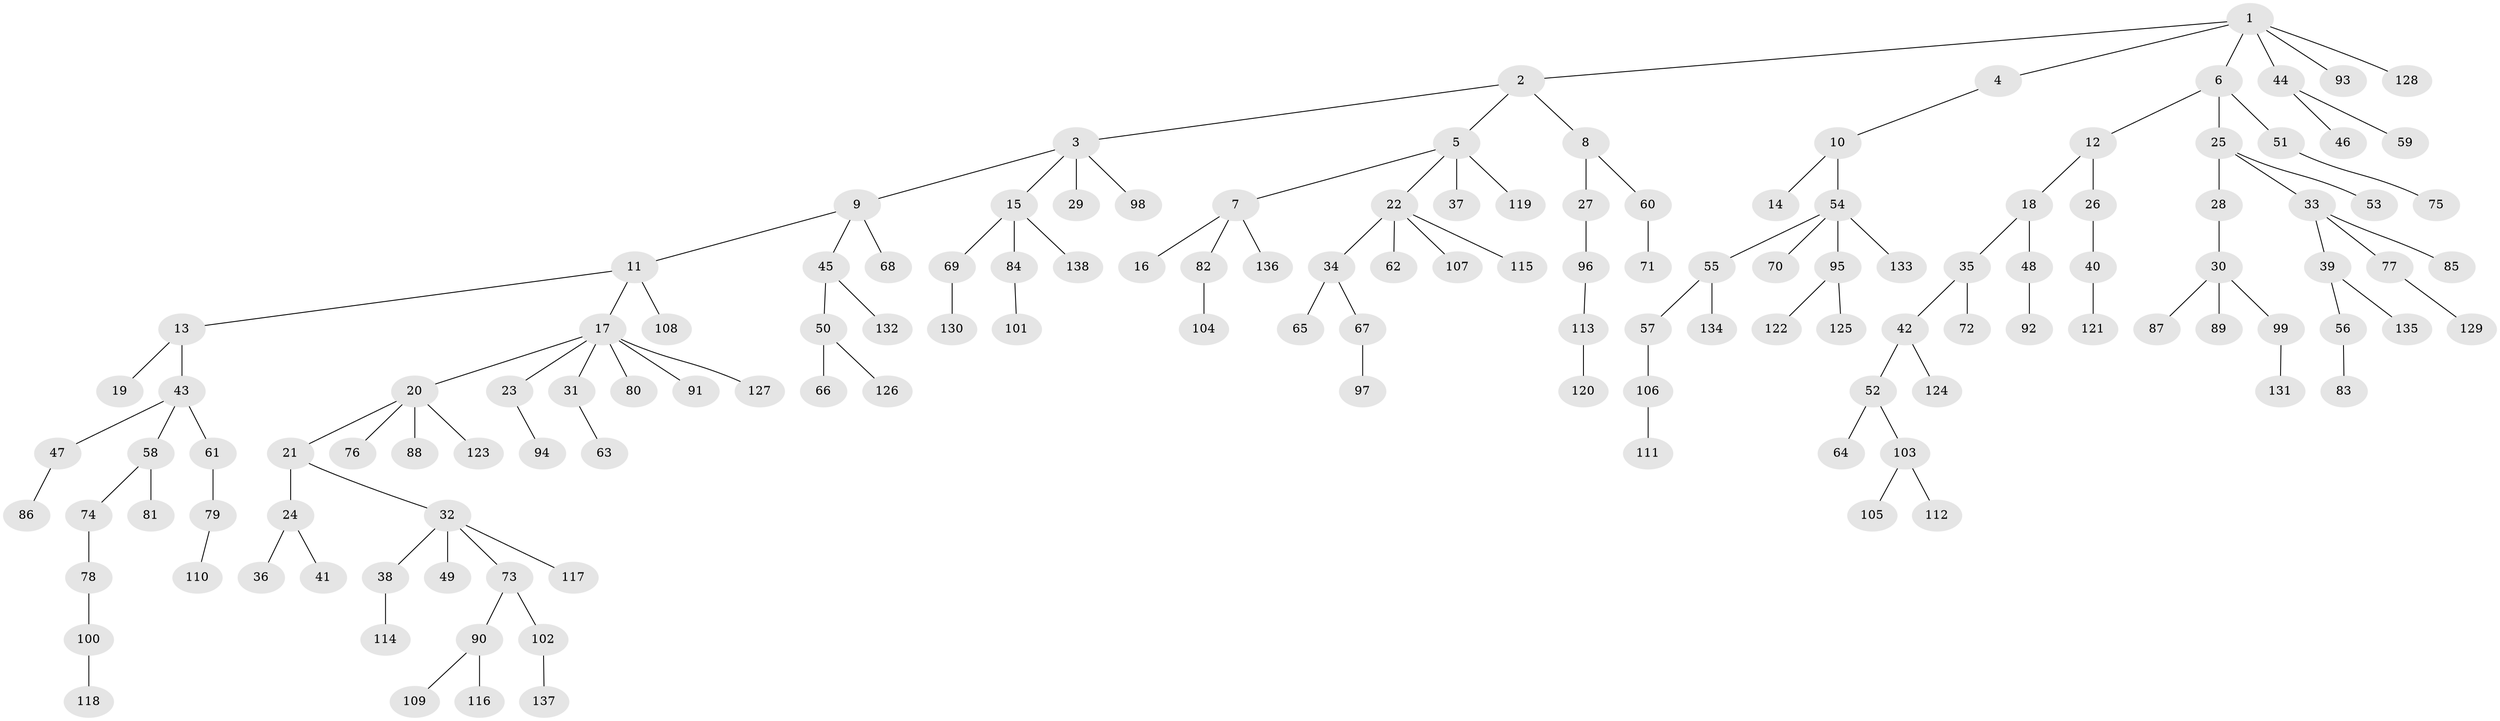 // coarse degree distribution, {6: 0.024390243902439025, 4: 0.04878048780487805, 5: 0.024390243902439025, 3: 0.10975609756097561, 7: 0.012195121951219513, 8: 0.012195121951219513, 1: 0.6341463414634146, 2: 0.12195121951219512, 10: 0.012195121951219513}
// Generated by graph-tools (version 1.1) at 2025/19/03/04/25 18:19:13]
// undirected, 138 vertices, 137 edges
graph export_dot {
graph [start="1"]
  node [color=gray90,style=filled];
  1;
  2;
  3;
  4;
  5;
  6;
  7;
  8;
  9;
  10;
  11;
  12;
  13;
  14;
  15;
  16;
  17;
  18;
  19;
  20;
  21;
  22;
  23;
  24;
  25;
  26;
  27;
  28;
  29;
  30;
  31;
  32;
  33;
  34;
  35;
  36;
  37;
  38;
  39;
  40;
  41;
  42;
  43;
  44;
  45;
  46;
  47;
  48;
  49;
  50;
  51;
  52;
  53;
  54;
  55;
  56;
  57;
  58;
  59;
  60;
  61;
  62;
  63;
  64;
  65;
  66;
  67;
  68;
  69;
  70;
  71;
  72;
  73;
  74;
  75;
  76;
  77;
  78;
  79;
  80;
  81;
  82;
  83;
  84;
  85;
  86;
  87;
  88;
  89;
  90;
  91;
  92;
  93;
  94;
  95;
  96;
  97;
  98;
  99;
  100;
  101;
  102;
  103;
  104;
  105;
  106;
  107;
  108;
  109;
  110;
  111;
  112;
  113;
  114;
  115;
  116;
  117;
  118;
  119;
  120;
  121;
  122;
  123;
  124;
  125;
  126;
  127;
  128;
  129;
  130;
  131;
  132;
  133;
  134;
  135;
  136;
  137;
  138;
  1 -- 2;
  1 -- 4;
  1 -- 6;
  1 -- 44;
  1 -- 93;
  1 -- 128;
  2 -- 3;
  2 -- 5;
  2 -- 8;
  3 -- 9;
  3 -- 15;
  3 -- 29;
  3 -- 98;
  4 -- 10;
  5 -- 7;
  5 -- 22;
  5 -- 37;
  5 -- 119;
  6 -- 12;
  6 -- 25;
  6 -- 51;
  7 -- 16;
  7 -- 82;
  7 -- 136;
  8 -- 27;
  8 -- 60;
  9 -- 11;
  9 -- 45;
  9 -- 68;
  10 -- 14;
  10 -- 54;
  11 -- 13;
  11 -- 17;
  11 -- 108;
  12 -- 18;
  12 -- 26;
  13 -- 19;
  13 -- 43;
  15 -- 69;
  15 -- 84;
  15 -- 138;
  17 -- 20;
  17 -- 23;
  17 -- 31;
  17 -- 80;
  17 -- 91;
  17 -- 127;
  18 -- 35;
  18 -- 48;
  20 -- 21;
  20 -- 76;
  20 -- 88;
  20 -- 123;
  21 -- 24;
  21 -- 32;
  22 -- 34;
  22 -- 62;
  22 -- 107;
  22 -- 115;
  23 -- 94;
  24 -- 36;
  24 -- 41;
  25 -- 28;
  25 -- 33;
  25 -- 53;
  26 -- 40;
  27 -- 96;
  28 -- 30;
  30 -- 87;
  30 -- 89;
  30 -- 99;
  31 -- 63;
  32 -- 38;
  32 -- 49;
  32 -- 73;
  32 -- 117;
  33 -- 39;
  33 -- 77;
  33 -- 85;
  34 -- 65;
  34 -- 67;
  35 -- 42;
  35 -- 72;
  38 -- 114;
  39 -- 56;
  39 -- 135;
  40 -- 121;
  42 -- 52;
  42 -- 124;
  43 -- 47;
  43 -- 58;
  43 -- 61;
  44 -- 46;
  44 -- 59;
  45 -- 50;
  45 -- 132;
  47 -- 86;
  48 -- 92;
  50 -- 66;
  50 -- 126;
  51 -- 75;
  52 -- 64;
  52 -- 103;
  54 -- 55;
  54 -- 70;
  54 -- 95;
  54 -- 133;
  55 -- 57;
  55 -- 134;
  56 -- 83;
  57 -- 106;
  58 -- 74;
  58 -- 81;
  60 -- 71;
  61 -- 79;
  67 -- 97;
  69 -- 130;
  73 -- 90;
  73 -- 102;
  74 -- 78;
  77 -- 129;
  78 -- 100;
  79 -- 110;
  82 -- 104;
  84 -- 101;
  90 -- 109;
  90 -- 116;
  95 -- 122;
  95 -- 125;
  96 -- 113;
  99 -- 131;
  100 -- 118;
  102 -- 137;
  103 -- 105;
  103 -- 112;
  106 -- 111;
  113 -- 120;
}
